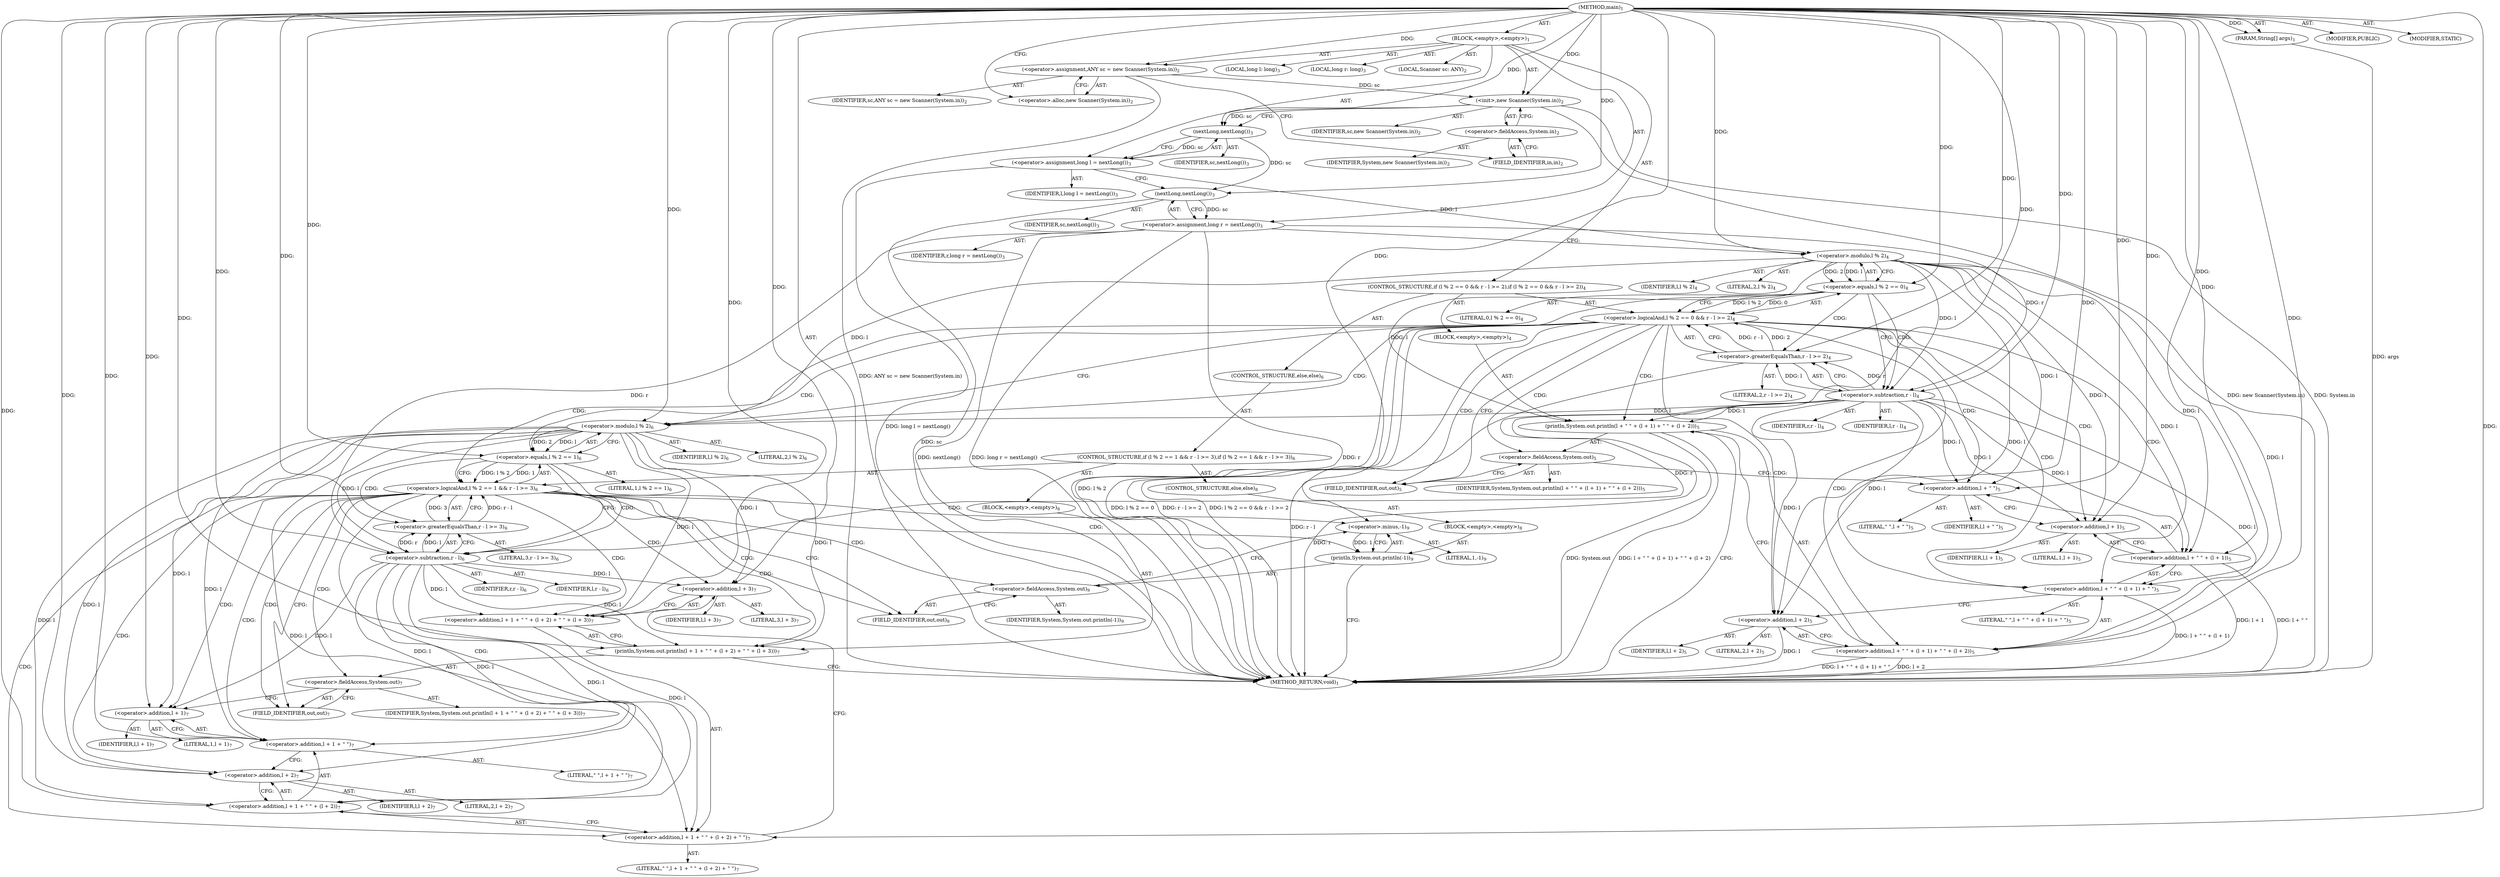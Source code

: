 digraph "main" {  
"19" [label = <(METHOD,main)<SUB>1</SUB>> ]
"20" [label = <(PARAM,String[] args)<SUB>1</SUB>> ]
"21" [label = <(BLOCK,&lt;empty&gt;,&lt;empty&gt;)<SUB>1</SUB>> ]
"4" [label = <(LOCAL,Scanner sc: ANY)<SUB>2</SUB>> ]
"22" [label = <(&lt;operator&gt;.assignment,ANY sc = new Scanner(System.in))<SUB>2</SUB>> ]
"23" [label = <(IDENTIFIER,sc,ANY sc = new Scanner(System.in))<SUB>2</SUB>> ]
"24" [label = <(&lt;operator&gt;.alloc,new Scanner(System.in))<SUB>2</SUB>> ]
"25" [label = <(&lt;init&gt;,new Scanner(System.in))<SUB>2</SUB>> ]
"3" [label = <(IDENTIFIER,sc,new Scanner(System.in))<SUB>2</SUB>> ]
"26" [label = <(&lt;operator&gt;.fieldAccess,System.in)<SUB>2</SUB>> ]
"27" [label = <(IDENTIFIER,System,new Scanner(System.in))<SUB>2</SUB>> ]
"28" [label = <(FIELD_IDENTIFIER,in,in)<SUB>2</SUB>> ]
"29" [label = <(LOCAL,long l: long)<SUB>3</SUB>> ]
"30" [label = <(LOCAL,long r: long)<SUB>3</SUB>> ]
"31" [label = <(&lt;operator&gt;.assignment,long l = nextLong())<SUB>3</SUB>> ]
"32" [label = <(IDENTIFIER,l,long l = nextLong())<SUB>3</SUB>> ]
"33" [label = <(nextLong,nextLong())<SUB>3</SUB>> ]
"34" [label = <(IDENTIFIER,sc,nextLong())<SUB>3</SUB>> ]
"35" [label = <(&lt;operator&gt;.assignment,long r = nextLong())<SUB>3</SUB>> ]
"36" [label = <(IDENTIFIER,r,long r = nextLong())<SUB>3</SUB>> ]
"37" [label = <(nextLong,nextLong())<SUB>3</SUB>> ]
"38" [label = <(IDENTIFIER,sc,nextLong())<SUB>3</SUB>> ]
"39" [label = <(CONTROL_STRUCTURE,if (l % 2 == 0 &amp;&amp; r - l &gt;= 2),if (l % 2 == 0 &amp;&amp; r - l &gt;= 2))<SUB>4</SUB>> ]
"40" [label = <(&lt;operator&gt;.logicalAnd,l % 2 == 0 &amp;&amp; r - l &gt;= 2)<SUB>4</SUB>> ]
"41" [label = <(&lt;operator&gt;.equals,l % 2 == 0)<SUB>4</SUB>> ]
"42" [label = <(&lt;operator&gt;.modulo,l % 2)<SUB>4</SUB>> ]
"43" [label = <(IDENTIFIER,l,l % 2)<SUB>4</SUB>> ]
"44" [label = <(LITERAL,2,l % 2)<SUB>4</SUB>> ]
"45" [label = <(LITERAL,0,l % 2 == 0)<SUB>4</SUB>> ]
"46" [label = <(&lt;operator&gt;.greaterEqualsThan,r - l &gt;= 2)<SUB>4</SUB>> ]
"47" [label = <(&lt;operator&gt;.subtraction,r - l)<SUB>4</SUB>> ]
"48" [label = <(IDENTIFIER,r,r - l)<SUB>4</SUB>> ]
"49" [label = <(IDENTIFIER,l,r - l)<SUB>4</SUB>> ]
"50" [label = <(LITERAL,2,r - l &gt;= 2)<SUB>4</SUB>> ]
"51" [label = <(BLOCK,&lt;empty&gt;,&lt;empty&gt;)<SUB>4</SUB>> ]
"52" [label = <(println,System.out.println(l + &quot; &quot; + (l + 1) + &quot; &quot; + (l + 2)))<SUB>5</SUB>> ]
"53" [label = <(&lt;operator&gt;.fieldAccess,System.out)<SUB>5</SUB>> ]
"54" [label = <(IDENTIFIER,System,System.out.println(l + &quot; &quot; + (l + 1) + &quot; &quot; + (l + 2)))<SUB>5</SUB>> ]
"55" [label = <(FIELD_IDENTIFIER,out,out)<SUB>5</SUB>> ]
"56" [label = <(&lt;operator&gt;.addition,l + &quot; &quot; + (l + 1) + &quot; &quot; + (l + 2))<SUB>5</SUB>> ]
"57" [label = <(&lt;operator&gt;.addition,l + &quot; &quot; + (l + 1) + &quot; &quot;)<SUB>5</SUB>> ]
"58" [label = <(&lt;operator&gt;.addition,l + &quot; &quot; + (l + 1))<SUB>5</SUB>> ]
"59" [label = <(&lt;operator&gt;.addition,l + &quot; &quot;)<SUB>5</SUB>> ]
"60" [label = <(IDENTIFIER,l,l + &quot; &quot;)<SUB>5</SUB>> ]
"61" [label = <(LITERAL,&quot; &quot;,l + &quot; &quot;)<SUB>5</SUB>> ]
"62" [label = <(&lt;operator&gt;.addition,l + 1)<SUB>5</SUB>> ]
"63" [label = <(IDENTIFIER,l,l + 1)<SUB>5</SUB>> ]
"64" [label = <(LITERAL,1,l + 1)<SUB>5</SUB>> ]
"65" [label = <(LITERAL,&quot; &quot;,l + &quot; &quot; + (l + 1) + &quot; &quot;)<SUB>5</SUB>> ]
"66" [label = <(&lt;operator&gt;.addition,l + 2)<SUB>5</SUB>> ]
"67" [label = <(IDENTIFIER,l,l + 2)<SUB>5</SUB>> ]
"68" [label = <(LITERAL,2,l + 2)<SUB>5</SUB>> ]
"69" [label = <(CONTROL_STRUCTURE,else,else)<SUB>6</SUB>> ]
"70" [label = <(CONTROL_STRUCTURE,if (l % 2 == 1 &amp;&amp; r - l &gt;= 3),if (l % 2 == 1 &amp;&amp; r - l &gt;= 3))<SUB>6</SUB>> ]
"71" [label = <(&lt;operator&gt;.logicalAnd,l % 2 == 1 &amp;&amp; r - l &gt;= 3)<SUB>6</SUB>> ]
"72" [label = <(&lt;operator&gt;.equals,l % 2 == 1)<SUB>6</SUB>> ]
"73" [label = <(&lt;operator&gt;.modulo,l % 2)<SUB>6</SUB>> ]
"74" [label = <(IDENTIFIER,l,l % 2)<SUB>6</SUB>> ]
"75" [label = <(LITERAL,2,l % 2)<SUB>6</SUB>> ]
"76" [label = <(LITERAL,1,l % 2 == 1)<SUB>6</SUB>> ]
"77" [label = <(&lt;operator&gt;.greaterEqualsThan,r - l &gt;= 3)<SUB>6</SUB>> ]
"78" [label = <(&lt;operator&gt;.subtraction,r - l)<SUB>6</SUB>> ]
"79" [label = <(IDENTIFIER,r,r - l)<SUB>6</SUB>> ]
"80" [label = <(IDENTIFIER,l,r - l)<SUB>6</SUB>> ]
"81" [label = <(LITERAL,3,r - l &gt;= 3)<SUB>6</SUB>> ]
"82" [label = <(BLOCK,&lt;empty&gt;,&lt;empty&gt;)<SUB>6</SUB>> ]
"83" [label = <(println,System.out.println(l + 1 + &quot; &quot; + (l + 2) + &quot; &quot; + (l + 3)))<SUB>7</SUB>> ]
"84" [label = <(&lt;operator&gt;.fieldAccess,System.out)<SUB>7</SUB>> ]
"85" [label = <(IDENTIFIER,System,System.out.println(l + 1 + &quot; &quot; + (l + 2) + &quot; &quot; + (l + 3)))<SUB>7</SUB>> ]
"86" [label = <(FIELD_IDENTIFIER,out,out)<SUB>7</SUB>> ]
"87" [label = <(&lt;operator&gt;.addition,l + 1 + &quot; &quot; + (l + 2) + &quot; &quot; + (l + 3))<SUB>7</SUB>> ]
"88" [label = <(&lt;operator&gt;.addition,l + 1 + &quot; &quot; + (l + 2) + &quot; &quot;)<SUB>7</SUB>> ]
"89" [label = <(&lt;operator&gt;.addition,l + 1 + &quot; &quot; + (l + 2))<SUB>7</SUB>> ]
"90" [label = <(&lt;operator&gt;.addition,l + 1 + &quot; &quot;)<SUB>7</SUB>> ]
"91" [label = <(&lt;operator&gt;.addition,l + 1)<SUB>7</SUB>> ]
"92" [label = <(IDENTIFIER,l,l + 1)<SUB>7</SUB>> ]
"93" [label = <(LITERAL,1,l + 1)<SUB>7</SUB>> ]
"94" [label = <(LITERAL,&quot; &quot;,l + 1 + &quot; &quot;)<SUB>7</SUB>> ]
"95" [label = <(&lt;operator&gt;.addition,l + 2)<SUB>7</SUB>> ]
"96" [label = <(IDENTIFIER,l,l + 2)<SUB>7</SUB>> ]
"97" [label = <(LITERAL,2,l + 2)<SUB>7</SUB>> ]
"98" [label = <(LITERAL,&quot; &quot;,l + 1 + &quot; &quot; + (l + 2) + &quot; &quot;)<SUB>7</SUB>> ]
"99" [label = <(&lt;operator&gt;.addition,l + 3)<SUB>7</SUB>> ]
"100" [label = <(IDENTIFIER,l,l + 3)<SUB>7</SUB>> ]
"101" [label = <(LITERAL,3,l + 3)<SUB>7</SUB>> ]
"102" [label = <(CONTROL_STRUCTURE,else,else)<SUB>8</SUB>> ]
"103" [label = <(BLOCK,&lt;empty&gt;,&lt;empty&gt;)<SUB>8</SUB>> ]
"104" [label = <(println,System.out.println(-1))<SUB>9</SUB>> ]
"105" [label = <(&lt;operator&gt;.fieldAccess,System.out)<SUB>9</SUB>> ]
"106" [label = <(IDENTIFIER,System,System.out.println(-1))<SUB>9</SUB>> ]
"107" [label = <(FIELD_IDENTIFIER,out,out)<SUB>9</SUB>> ]
"108" [label = <(&lt;operator&gt;.minus,-1)<SUB>9</SUB>> ]
"109" [label = <(LITERAL,1,-1)<SUB>9</SUB>> ]
"110" [label = <(MODIFIER,PUBLIC)> ]
"111" [label = <(MODIFIER,STATIC)> ]
"112" [label = <(METHOD_RETURN,void)<SUB>1</SUB>> ]
  "19" -> "20"  [ label = "AST: "] 
  "19" -> "21"  [ label = "AST: "] 
  "19" -> "110"  [ label = "AST: "] 
  "19" -> "111"  [ label = "AST: "] 
  "19" -> "112"  [ label = "AST: "] 
  "21" -> "4"  [ label = "AST: "] 
  "21" -> "22"  [ label = "AST: "] 
  "21" -> "25"  [ label = "AST: "] 
  "21" -> "29"  [ label = "AST: "] 
  "21" -> "30"  [ label = "AST: "] 
  "21" -> "31"  [ label = "AST: "] 
  "21" -> "35"  [ label = "AST: "] 
  "21" -> "39"  [ label = "AST: "] 
  "22" -> "23"  [ label = "AST: "] 
  "22" -> "24"  [ label = "AST: "] 
  "25" -> "3"  [ label = "AST: "] 
  "25" -> "26"  [ label = "AST: "] 
  "26" -> "27"  [ label = "AST: "] 
  "26" -> "28"  [ label = "AST: "] 
  "31" -> "32"  [ label = "AST: "] 
  "31" -> "33"  [ label = "AST: "] 
  "33" -> "34"  [ label = "AST: "] 
  "35" -> "36"  [ label = "AST: "] 
  "35" -> "37"  [ label = "AST: "] 
  "37" -> "38"  [ label = "AST: "] 
  "39" -> "40"  [ label = "AST: "] 
  "39" -> "51"  [ label = "AST: "] 
  "39" -> "69"  [ label = "AST: "] 
  "40" -> "41"  [ label = "AST: "] 
  "40" -> "46"  [ label = "AST: "] 
  "41" -> "42"  [ label = "AST: "] 
  "41" -> "45"  [ label = "AST: "] 
  "42" -> "43"  [ label = "AST: "] 
  "42" -> "44"  [ label = "AST: "] 
  "46" -> "47"  [ label = "AST: "] 
  "46" -> "50"  [ label = "AST: "] 
  "47" -> "48"  [ label = "AST: "] 
  "47" -> "49"  [ label = "AST: "] 
  "51" -> "52"  [ label = "AST: "] 
  "52" -> "53"  [ label = "AST: "] 
  "52" -> "56"  [ label = "AST: "] 
  "53" -> "54"  [ label = "AST: "] 
  "53" -> "55"  [ label = "AST: "] 
  "56" -> "57"  [ label = "AST: "] 
  "56" -> "66"  [ label = "AST: "] 
  "57" -> "58"  [ label = "AST: "] 
  "57" -> "65"  [ label = "AST: "] 
  "58" -> "59"  [ label = "AST: "] 
  "58" -> "62"  [ label = "AST: "] 
  "59" -> "60"  [ label = "AST: "] 
  "59" -> "61"  [ label = "AST: "] 
  "62" -> "63"  [ label = "AST: "] 
  "62" -> "64"  [ label = "AST: "] 
  "66" -> "67"  [ label = "AST: "] 
  "66" -> "68"  [ label = "AST: "] 
  "69" -> "70"  [ label = "AST: "] 
  "70" -> "71"  [ label = "AST: "] 
  "70" -> "82"  [ label = "AST: "] 
  "70" -> "102"  [ label = "AST: "] 
  "71" -> "72"  [ label = "AST: "] 
  "71" -> "77"  [ label = "AST: "] 
  "72" -> "73"  [ label = "AST: "] 
  "72" -> "76"  [ label = "AST: "] 
  "73" -> "74"  [ label = "AST: "] 
  "73" -> "75"  [ label = "AST: "] 
  "77" -> "78"  [ label = "AST: "] 
  "77" -> "81"  [ label = "AST: "] 
  "78" -> "79"  [ label = "AST: "] 
  "78" -> "80"  [ label = "AST: "] 
  "82" -> "83"  [ label = "AST: "] 
  "83" -> "84"  [ label = "AST: "] 
  "83" -> "87"  [ label = "AST: "] 
  "84" -> "85"  [ label = "AST: "] 
  "84" -> "86"  [ label = "AST: "] 
  "87" -> "88"  [ label = "AST: "] 
  "87" -> "99"  [ label = "AST: "] 
  "88" -> "89"  [ label = "AST: "] 
  "88" -> "98"  [ label = "AST: "] 
  "89" -> "90"  [ label = "AST: "] 
  "89" -> "95"  [ label = "AST: "] 
  "90" -> "91"  [ label = "AST: "] 
  "90" -> "94"  [ label = "AST: "] 
  "91" -> "92"  [ label = "AST: "] 
  "91" -> "93"  [ label = "AST: "] 
  "95" -> "96"  [ label = "AST: "] 
  "95" -> "97"  [ label = "AST: "] 
  "99" -> "100"  [ label = "AST: "] 
  "99" -> "101"  [ label = "AST: "] 
  "102" -> "103"  [ label = "AST: "] 
  "103" -> "104"  [ label = "AST: "] 
  "104" -> "105"  [ label = "AST: "] 
  "104" -> "108"  [ label = "AST: "] 
  "105" -> "106"  [ label = "AST: "] 
  "105" -> "107"  [ label = "AST: "] 
  "108" -> "109"  [ label = "AST: "] 
  "22" -> "28"  [ label = "CFG: "] 
  "25" -> "33"  [ label = "CFG: "] 
  "31" -> "37"  [ label = "CFG: "] 
  "35" -> "42"  [ label = "CFG: "] 
  "24" -> "22"  [ label = "CFG: "] 
  "26" -> "25"  [ label = "CFG: "] 
  "33" -> "31"  [ label = "CFG: "] 
  "37" -> "35"  [ label = "CFG: "] 
  "40" -> "55"  [ label = "CFG: "] 
  "40" -> "73"  [ label = "CFG: "] 
  "28" -> "26"  [ label = "CFG: "] 
  "41" -> "40"  [ label = "CFG: "] 
  "41" -> "47"  [ label = "CFG: "] 
  "46" -> "40"  [ label = "CFG: "] 
  "52" -> "112"  [ label = "CFG: "] 
  "42" -> "41"  [ label = "CFG: "] 
  "47" -> "46"  [ label = "CFG: "] 
  "53" -> "59"  [ label = "CFG: "] 
  "56" -> "52"  [ label = "CFG: "] 
  "71" -> "86"  [ label = "CFG: "] 
  "71" -> "107"  [ label = "CFG: "] 
  "55" -> "53"  [ label = "CFG: "] 
  "57" -> "66"  [ label = "CFG: "] 
  "66" -> "56"  [ label = "CFG: "] 
  "72" -> "71"  [ label = "CFG: "] 
  "72" -> "78"  [ label = "CFG: "] 
  "77" -> "71"  [ label = "CFG: "] 
  "83" -> "112"  [ label = "CFG: "] 
  "58" -> "57"  [ label = "CFG: "] 
  "73" -> "72"  [ label = "CFG: "] 
  "78" -> "77"  [ label = "CFG: "] 
  "84" -> "91"  [ label = "CFG: "] 
  "87" -> "83"  [ label = "CFG: "] 
  "104" -> "112"  [ label = "CFG: "] 
  "59" -> "62"  [ label = "CFG: "] 
  "62" -> "58"  [ label = "CFG: "] 
  "86" -> "84"  [ label = "CFG: "] 
  "88" -> "99"  [ label = "CFG: "] 
  "99" -> "87"  [ label = "CFG: "] 
  "105" -> "108"  [ label = "CFG: "] 
  "108" -> "104"  [ label = "CFG: "] 
  "89" -> "88"  [ label = "CFG: "] 
  "107" -> "105"  [ label = "CFG: "] 
  "90" -> "95"  [ label = "CFG: "] 
  "95" -> "89"  [ label = "CFG: "] 
  "91" -> "90"  [ label = "CFG: "] 
  "19" -> "24"  [ label = "CFG: "] 
  "20" -> "112"  [ label = "DDG: args"] 
  "22" -> "112"  [ label = "DDG: ANY sc = new Scanner(System.in)"] 
  "25" -> "112"  [ label = "DDG: System.in"] 
  "25" -> "112"  [ label = "DDG: new Scanner(System.in)"] 
  "31" -> "112"  [ label = "DDG: long l = nextLong()"] 
  "35" -> "112"  [ label = "DDG: r"] 
  "37" -> "112"  [ label = "DDG: sc"] 
  "35" -> "112"  [ label = "DDG: nextLong()"] 
  "35" -> "112"  [ label = "DDG: long r = nextLong()"] 
  "41" -> "112"  [ label = "DDG: l % 2"] 
  "40" -> "112"  [ label = "DDG: l % 2 == 0"] 
  "47" -> "112"  [ label = "DDG: r"] 
  "46" -> "112"  [ label = "DDG: r - l"] 
  "40" -> "112"  [ label = "DDG: r - l &gt;= 2"] 
  "40" -> "112"  [ label = "DDG: l % 2 == 0 &amp;&amp; r - l &gt;= 2"] 
  "52" -> "112"  [ label = "DDG: System.out"] 
  "58" -> "112"  [ label = "DDG: l + &quot; &quot;"] 
  "58" -> "112"  [ label = "DDG: l + 1"] 
  "57" -> "112"  [ label = "DDG: l + &quot; &quot; + (l + 1)"] 
  "56" -> "112"  [ label = "DDG: l + &quot; &quot; + (l + 1) + &quot; &quot;"] 
  "66" -> "112"  [ label = "DDG: l"] 
  "56" -> "112"  [ label = "DDG: l + 2"] 
  "52" -> "112"  [ label = "DDG: l + &quot; &quot; + (l + 1) + &quot; &quot; + (l + 2)"] 
  "19" -> "20"  [ label = "DDG: "] 
  "19" -> "22"  [ label = "DDG: "] 
  "33" -> "31"  [ label = "DDG: sc"] 
  "37" -> "35"  [ label = "DDG: sc"] 
  "22" -> "25"  [ label = "DDG: sc"] 
  "19" -> "25"  [ label = "DDG: "] 
  "25" -> "33"  [ label = "DDG: sc"] 
  "19" -> "33"  [ label = "DDG: "] 
  "33" -> "37"  [ label = "DDG: sc"] 
  "19" -> "37"  [ label = "DDG: "] 
  "41" -> "40"  [ label = "DDG: l % 2"] 
  "41" -> "40"  [ label = "DDG: 0"] 
  "46" -> "40"  [ label = "DDG: r - l"] 
  "46" -> "40"  [ label = "DDG: 2"] 
  "42" -> "41"  [ label = "DDG: l"] 
  "42" -> "41"  [ label = "DDG: 2"] 
  "19" -> "41"  [ label = "DDG: "] 
  "47" -> "46"  [ label = "DDG: r"] 
  "47" -> "46"  [ label = "DDG: l"] 
  "19" -> "46"  [ label = "DDG: "] 
  "42" -> "52"  [ label = "DDG: l"] 
  "47" -> "52"  [ label = "DDG: l"] 
  "19" -> "52"  [ label = "DDG: "] 
  "31" -> "42"  [ label = "DDG: l"] 
  "19" -> "42"  [ label = "DDG: "] 
  "35" -> "47"  [ label = "DDG: r"] 
  "19" -> "47"  [ label = "DDG: "] 
  "42" -> "47"  [ label = "DDG: l"] 
  "42" -> "56"  [ label = "DDG: l"] 
  "47" -> "56"  [ label = "DDG: l"] 
  "19" -> "56"  [ label = "DDG: "] 
  "72" -> "71"  [ label = "DDG: l % 2"] 
  "72" -> "71"  [ label = "DDG: 1"] 
  "77" -> "71"  [ label = "DDG: r - l"] 
  "77" -> "71"  [ label = "DDG: 3"] 
  "42" -> "57"  [ label = "DDG: l"] 
  "47" -> "57"  [ label = "DDG: l"] 
  "19" -> "57"  [ label = "DDG: "] 
  "19" -> "66"  [ label = "DDG: "] 
  "42" -> "66"  [ label = "DDG: l"] 
  "47" -> "66"  [ label = "DDG: l"] 
  "73" -> "72"  [ label = "DDG: l"] 
  "73" -> "72"  [ label = "DDG: 2"] 
  "19" -> "72"  [ label = "DDG: "] 
  "78" -> "77"  [ label = "DDG: r"] 
  "78" -> "77"  [ label = "DDG: l"] 
  "19" -> "77"  [ label = "DDG: "] 
  "73" -> "83"  [ label = "DDG: l"] 
  "78" -> "83"  [ label = "DDG: l"] 
  "19" -> "83"  [ label = "DDG: "] 
  "42" -> "58"  [ label = "DDG: l"] 
  "47" -> "58"  [ label = "DDG: l"] 
  "19" -> "58"  [ label = "DDG: "] 
  "42" -> "73"  [ label = "DDG: l"] 
  "47" -> "73"  [ label = "DDG: l"] 
  "19" -> "73"  [ label = "DDG: "] 
  "35" -> "78"  [ label = "DDG: r"] 
  "47" -> "78"  [ label = "DDG: r"] 
  "19" -> "78"  [ label = "DDG: "] 
  "73" -> "78"  [ label = "DDG: l"] 
  "73" -> "87"  [ label = "DDG: l"] 
  "78" -> "87"  [ label = "DDG: l"] 
  "19" -> "87"  [ label = "DDG: "] 
  "108" -> "104"  [ label = "DDG: 1"] 
  "42" -> "59"  [ label = "DDG: l"] 
  "47" -> "59"  [ label = "DDG: l"] 
  "19" -> "59"  [ label = "DDG: "] 
  "19" -> "62"  [ label = "DDG: "] 
  "42" -> "62"  [ label = "DDG: l"] 
  "47" -> "62"  [ label = "DDG: l"] 
  "73" -> "88"  [ label = "DDG: l"] 
  "78" -> "88"  [ label = "DDG: l"] 
  "19" -> "88"  [ label = "DDG: "] 
  "19" -> "99"  [ label = "DDG: "] 
  "73" -> "99"  [ label = "DDG: l"] 
  "78" -> "99"  [ label = "DDG: l"] 
  "19" -> "108"  [ label = "DDG: "] 
  "73" -> "89"  [ label = "DDG: l"] 
  "78" -> "89"  [ label = "DDG: l"] 
  "19" -> "89"  [ label = "DDG: "] 
  "73" -> "90"  [ label = "DDG: l"] 
  "78" -> "90"  [ label = "DDG: l"] 
  "19" -> "90"  [ label = "DDG: "] 
  "19" -> "95"  [ label = "DDG: "] 
  "73" -> "95"  [ label = "DDG: l"] 
  "78" -> "95"  [ label = "DDG: l"] 
  "73" -> "91"  [ label = "DDG: l"] 
  "78" -> "91"  [ label = "DDG: l"] 
  "19" -> "91"  [ label = "DDG: "] 
  "40" -> "73"  [ label = "CDG: "] 
  "40" -> "57"  [ label = "CDG: "] 
  "40" -> "66"  [ label = "CDG: "] 
  "40" -> "52"  [ label = "CDG: "] 
  "40" -> "72"  [ label = "CDG: "] 
  "40" -> "56"  [ label = "CDG: "] 
  "40" -> "59"  [ label = "CDG: "] 
  "40" -> "58"  [ label = "CDG: "] 
  "40" -> "71"  [ label = "CDG: "] 
  "40" -> "53"  [ label = "CDG: "] 
  "40" -> "55"  [ label = "CDG: "] 
  "40" -> "62"  [ label = "CDG: "] 
  "41" -> "47"  [ label = "CDG: "] 
  "41" -> "46"  [ label = "CDG: "] 
  "71" -> "107"  [ label = "CDG: "] 
  "71" -> "89"  [ label = "CDG: "] 
  "71" -> "99"  [ label = "CDG: "] 
  "71" -> "84"  [ label = "CDG: "] 
  "71" -> "104"  [ label = "CDG: "] 
  "71" -> "95"  [ label = "CDG: "] 
  "71" -> "87"  [ label = "CDG: "] 
  "71" -> "91"  [ label = "CDG: "] 
  "71" -> "90"  [ label = "CDG: "] 
  "71" -> "83"  [ label = "CDG: "] 
  "71" -> "105"  [ label = "CDG: "] 
  "71" -> "88"  [ label = "CDG: "] 
  "71" -> "108"  [ label = "CDG: "] 
  "71" -> "86"  [ label = "CDG: "] 
  "72" -> "77"  [ label = "CDG: "] 
  "72" -> "78"  [ label = "CDG: "] 
}
